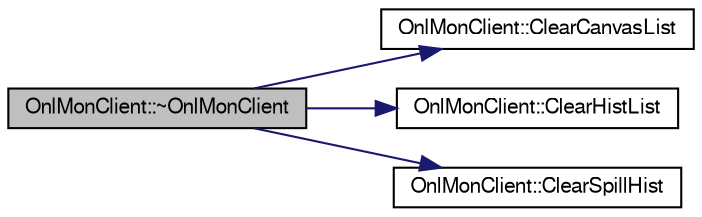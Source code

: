 digraph "OnlMonClient::~OnlMonClient"
{
  bgcolor="transparent";
  edge [fontname="FreeSans",fontsize="10",labelfontname="FreeSans",labelfontsize="10"];
  node [fontname="FreeSans",fontsize="10",shape=record];
  rankdir="LR";
  Node1 [label="OnlMonClient::~OnlMonClient",height=0.2,width=0.4,color="black", fillcolor="grey75", style="filled" fontcolor="black"];
  Node1 -> Node2 [color="midnightblue",fontsize="10",style="solid",fontname="FreeSans"];
  Node2 [label="OnlMonClient::ClearCanvasList",height=0.2,width=0.4,color="black",URL="$d9/d62/classOnlMonClient.html#a0c4277b645c86cb4da1162f3fdd3c6cc"];
  Node1 -> Node3 [color="midnightblue",fontsize="10",style="solid",fontname="FreeSans"];
  Node3 [label="OnlMonClient::ClearHistList",height=0.2,width=0.4,color="black",URL="$d9/d62/classOnlMonClient.html#a6ebde70bd4ffa2905ad9e4ec66b5e86f"];
  Node1 -> Node4 [color="midnightblue",fontsize="10",style="solid",fontname="FreeSans"];
  Node4 [label="OnlMonClient::ClearSpillHist",height=0.2,width=0.4,color="black",URL="$d9/d62/classOnlMonClient.html#a66a0f398da943d4f232f1b3406fe7d2d"];
}
